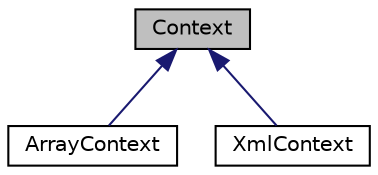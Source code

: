 digraph "Context"
{
  edge [fontname="Helvetica",fontsize="10",labelfontname="Helvetica",labelfontsize="10"];
  node [fontname="Helvetica",fontsize="10",shape=record];
  Node1 [label="Context",height=0.2,width=0.4,color="black", fillcolor="grey75", style="filled" fontcolor="black"];
  Node1 -> Node2 [dir="back",color="midnightblue",fontsize="10",style="solid",fontname="Helvetica"];
  Node2 [label="ArrayContext",height=0.2,width=0.4,color="black", fillcolor="white", style="filled",URL="$class_array_context.html"];
  Node1 -> Node3 [dir="back",color="midnightblue",fontsize="10",style="solid",fontname="Helvetica"];
  Node3 [label="XmlContext",height=0.2,width=0.4,color="black", fillcolor="white", style="filled",URL="$class_xml_context.html"];
}
